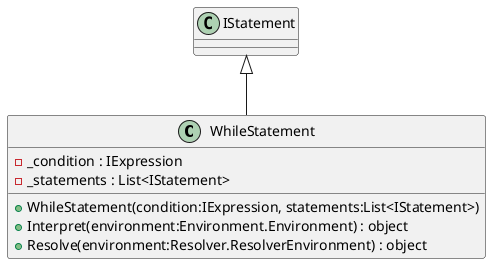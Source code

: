 @startuml
class WhileStatement {
    - _condition : IExpression
    - _statements : List<IStatement>
    + WhileStatement(condition:IExpression, statements:List<IStatement>)
    + Interpret(environment:Environment.Environment) : object
    + Resolve(environment:Resolver.ResolverEnvironment) : object
}
IStatement <|-- WhileStatement
@enduml
